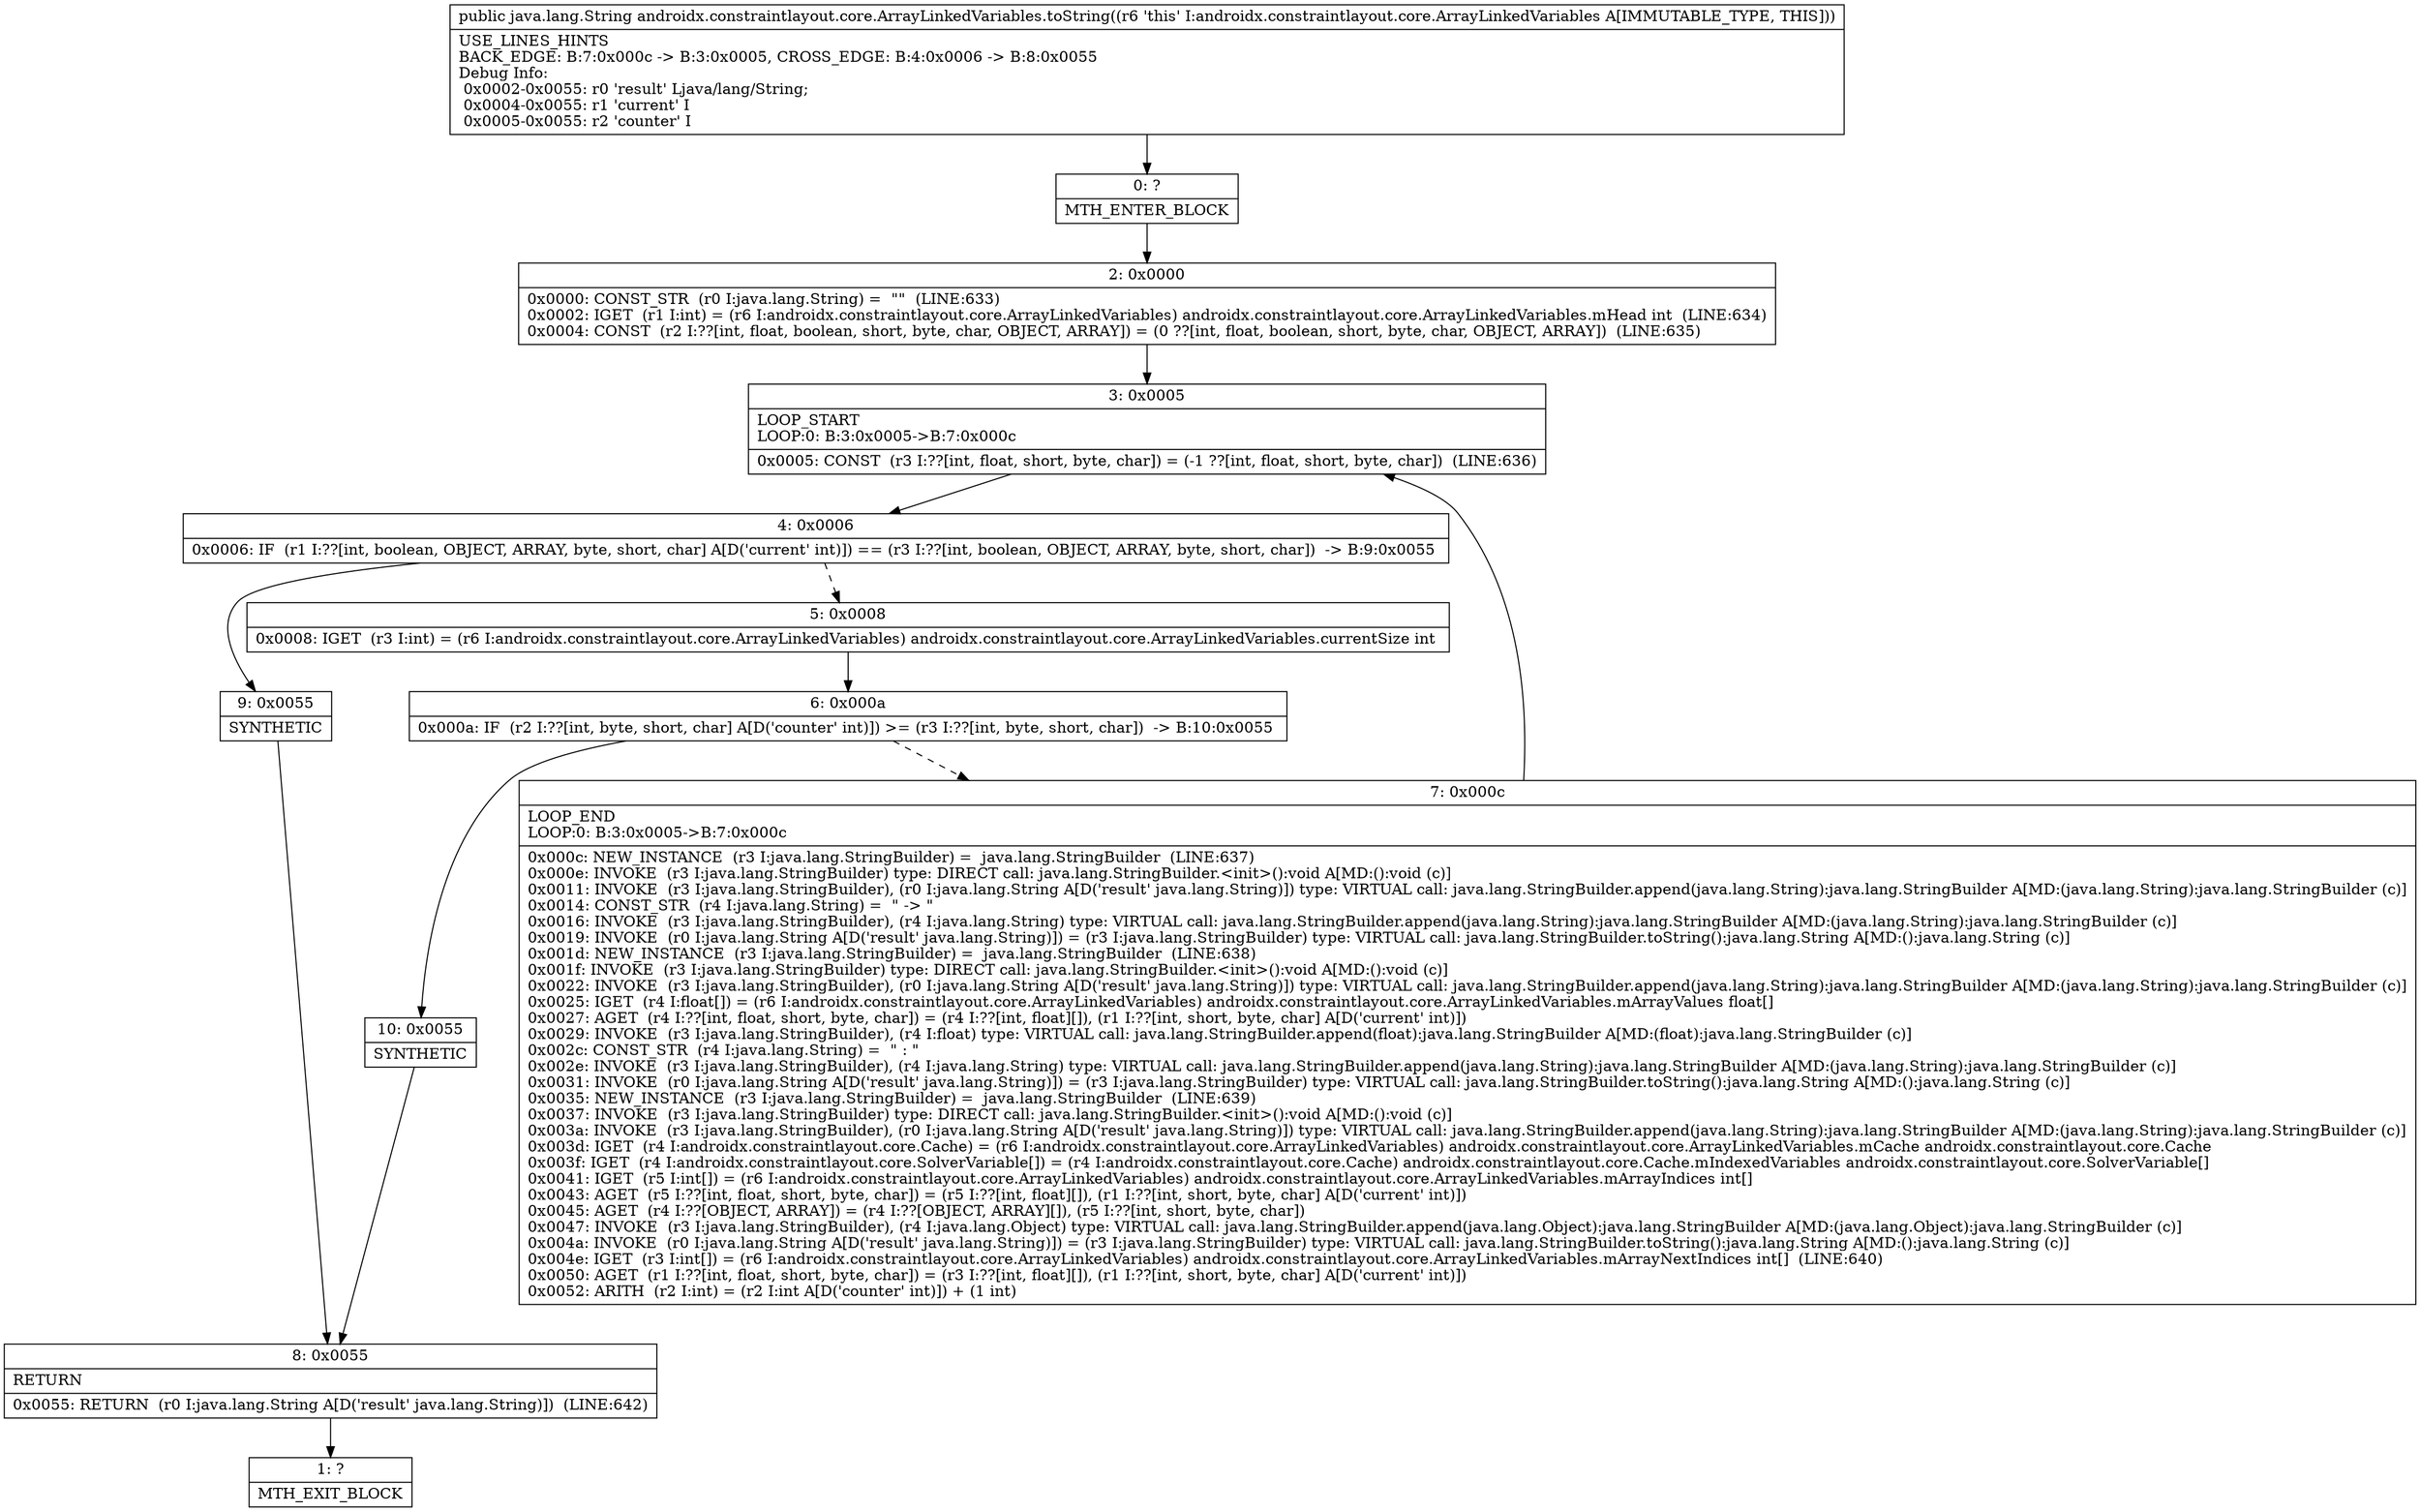 digraph "CFG forandroidx.constraintlayout.core.ArrayLinkedVariables.toString()Ljava\/lang\/String;" {
Node_0 [shape=record,label="{0\:\ ?|MTH_ENTER_BLOCK\l}"];
Node_2 [shape=record,label="{2\:\ 0x0000|0x0000: CONST_STR  (r0 I:java.lang.String) =  \"\"  (LINE:633)\l0x0002: IGET  (r1 I:int) = (r6 I:androidx.constraintlayout.core.ArrayLinkedVariables) androidx.constraintlayout.core.ArrayLinkedVariables.mHead int  (LINE:634)\l0x0004: CONST  (r2 I:??[int, float, boolean, short, byte, char, OBJECT, ARRAY]) = (0 ??[int, float, boolean, short, byte, char, OBJECT, ARRAY])  (LINE:635)\l}"];
Node_3 [shape=record,label="{3\:\ 0x0005|LOOP_START\lLOOP:0: B:3:0x0005\-\>B:7:0x000c\l|0x0005: CONST  (r3 I:??[int, float, short, byte, char]) = (\-1 ??[int, float, short, byte, char])  (LINE:636)\l}"];
Node_4 [shape=record,label="{4\:\ 0x0006|0x0006: IF  (r1 I:??[int, boolean, OBJECT, ARRAY, byte, short, char] A[D('current' int)]) == (r3 I:??[int, boolean, OBJECT, ARRAY, byte, short, char])  \-\> B:9:0x0055 \l}"];
Node_5 [shape=record,label="{5\:\ 0x0008|0x0008: IGET  (r3 I:int) = (r6 I:androidx.constraintlayout.core.ArrayLinkedVariables) androidx.constraintlayout.core.ArrayLinkedVariables.currentSize int \l}"];
Node_6 [shape=record,label="{6\:\ 0x000a|0x000a: IF  (r2 I:??[int, byte, short, char] A[D('counter' int)]) \>= (r3 I:??[int, byte, short, char])  \-\> B:10:0x0055 \l}"];
Node_7 [shape=record,label="{7\:\ 0x000c|LOOP_END\lLOOP:0: B:3:0x0005\-\>B:7:0x000c\l|0x000c: NEW_INSTANCE  (r3 I:java.lang.StringBuilder) =  java.lang.StringBuilder  (LINE:637)\l0x000e: INVOKE  (r3 I:java.lang.StringBuilder) type: DIRECT call: java.lang.StringBuilder.\<init\>():void A[MD:():void (c)]\l0x0011: INVOKE  (r3 I:java.lang.StringBuilder), (r0 I:java.lang.String A[D('result' java.lang.String)]) type: VIRTUAL call: java.lang.StringBuilder.append(java.lang.String):java.lang.StringBuilder A[MD:(java.lang.String):java.lang.StringBuilder (c)]\l0x0014: CONST_STR  (r4 I:java.lang.String) =  \" \-\> \" \l0x0016: INVOKE  (r3 I:java.lang.StringBuilder), (r4 I:java.lang.String) type: VIRTUAL call: java.lang.StringBuilder.append(java.lang.String):java.lang.StringBuilder A[MD:(java.lang.String):java.lang.StringBuilder (c)]\l0x0019: INVOKE  (r0 I:java.lang.String A[D('result' java.lang.String)]) = (r3 I:java.lang.StringBuilder) type: VIRTUAL call: java.lang.StringBuilder.toString():java.lang.String A[MD:():java.lang.String (c)]\l0x001d: NEW_INSTANCE  (r3 I:java.lang.StringBuilder) =  java.lang.StringBuilder  (LINE:638)\l0x001f: INVOKE  (r3 I:java.lang.StringBuilder) type: DIRECT call: java.lang.StringBuilder.\<init\>():void A[MD:():void (c)]\l0x0022: INVOKE  (r3 I:java.lang.StringBuilder), (r0 I:java.lang.String A[D('result' java.lang.String)]) type: VIRTUAL call: java.lang.StringBuilder.append(java.lang.String):java.lang.StringBuilder A[MD:(java.lang.String):java.lang.StringBuilder (c)]\l0x0025: IGET  (r4 I:float[]) = (r6 I:androidx.constraintlayout.core.ArrayLinkedVariables) androidx.constraintlayout.core.ArrayLinkedVariables.mArrayValues float[] \l0x0027: AGET  (r4 I:??[int, float, short, byte, char]) = (r4 I:??[int, float][]), (r1 I:??[int, short, byte, char] A[D('current' int)]) \l0x0029: INVOKE  (r3 I:java.lang.StringBuilder), (r4 I:float) type: VIRTUAL call: java.lang.StringBuilder.append(float):java.lang.StringBuilder A[MD:(float):java.lang.StringBuilder (c)]\l0x002c: CONST_STR  (r4 I:java.lang.String) =  \" : \" \l0x002e: INVOKE  (r3 I:java.lang.StringBuilder), (r4 I:java.lang.String) type: VIRTUAL call: java.lang.StringBuilder.append(java.lang.String):java.lang.StringBuilder A[MD:(java.lang.String):java.lang.StringBuilder (c)]\l0x0031: INVOKE  (r0 I:java.lang.String A[D('result' java.lang.String)]) = (r3 I:java.lang.StringBuilder) type: VIRTUAL call: java.lang.StringBuilder.toString():java.lang.String A[MD:():java.lang.String (c)]\l0x0035: NEW_INSTANCE  (r3 I:java.lang.StringBuilder) =  java.lang.StringBuilder  (LINE:639)\l0x0037: INVOKE  (r3 I:java.lang.StringBuilder) type: DIRECT call: java.lang.StringBuilder.\<init\>():void A[MD:():void (c)]\l0x003a: INVOKE  (r3 I:java.lang.StringBuilder), (r0 I:java.lang.String A[D('result' java.lang.String)]) type: VIRTUAL call: java.lang.StringBuilder.append(java.lang.String):java.lang.StringBuilder A[MD:(java.lang.String):java.lang.StringBuilder (c)]\l0x003d: IGET  (r4 I:androidx.constraintlayout.core.Cache) = (r6 I:androidx.constraintlayout.core.ArrayLinkedVariables) androidx.constraintlayout.core.ArrayLinkedVariables.mCache androidx.constraintlayout.core.Cache \l0x003f: IGET  (r4 I:androidx.constraintlayout.core.SolverVariable[]) = (r4 I:androidx.constraintlayout.core.Cache) androidx.constraintlayout.core.Cache.mIndexedVariables androidx.constraintlayout.core.SolverVariable[] \l0x0041: IGET  (r5 I:int[]) = (r6 I:androidx.constraintlayout.core.ArrayLinkedVariables) androidx.constraintlayout.core.ArrayLinkedVariables.mArrayIndices int[] \l0x0043: AGET  (r5 I:??[int, float, short, byte, char]) = (r5 I:??[int, float][]), (r1 I:??[int, short, byte, char] A[D('current' int)]) \l0x0045: AGET  (r4 I:??[OBJECT, ARRAY]) = (r4 I:??[OBJECT, ARRAY][]), (r5 I:??[int, short, byte, char]) \l0x0047: INVOKE  (r3 I:java.lang.StringBuilder), (r4 I:java.lang.Object) type: VIRTUAL call: java.lang.StringBuilder.append(java.lang.Object):java.lang.StringBuilder A[MD:(java.lang.Object):java.lang.StringBuilder (c)]\l0x004a: INVOKE  (r0 I:java.lang.String A[D('result' java.lang.String)]) = (r3 I:java.lang.StringBuilder) type: VIRTUAL call: java.lang.StringBuilder.toString():java.lang.String A[MD:():java.lang.String (c)]\l0x004e: IGET  (r3 I:int[]) = (r6 I:androidx.constraintlayout.core.ArrayLinkedVariables) androidx.constraintlayout.core.ArrayLinkedVariables.mArrayNextIndices int[]  (LINE:640)\l0x0050: AGET  (r1 I:??[int, float, short, byte, char]) = (r3 I:??[int, float][]), (r1 I:??[int, short, byte, char] A[D('current' int)]) \l0x0052: ARITH  (r2 I:int) = (r2 I:int A[D('counter' int)]) + (1 int) \l}"];
Node_10 [shape=record,label="{10\:\ 0x0055|SYNTHETIC\l}"];
Node_8 [shape=record,label="{8\:\ 0x0055|RETURN\l|0x0055: RETURN  (r0 I:java.lang.String A[D('result' java.lang.String)])  (LINE:642)\l}"];
Node_1 [shape=record,label="{1\:\ ?|MTH_EXIT_BLOCK\l}"];
Node_9 [shape=record,label="{9\:\ 0x0055|SYNTHETIC\l}"];
MethodNode[shape=record,label="{public java.lang.String androidx.constraintlayout.core.ArrayLinkedVariables.toString((r6 'this' I:androidx.constraintlayout.core.ArrayLinkedVariables A[IMMUTABLE_TYPE, THIS]))  | USE_LINES_HINTS\lBACK_EDGE: B:7:0x000c \-\> B:3:0x0005, CROSS_EDGE: B:4:0x0006 \-\> B:8:0x0055\lDebug Info:\l  0x0002\-0x0055: r0 'result' Ljava\/lang\/String;\l  0x0004\-0x0055: r1 'current' I\l  0x0005\-0x0055: r2 'counter' I\l}"];
MethodNode -> Node_0;Node_0 -> Node_2;
Node_2 -> Node_3;
Node_3 -> Node_4;
Node_4 -> Node_5[style=dashed];
Node_4 -> Node_9;
Node_5 -> Node_6;
Node_6 -> Node_7[style=dashed];
Node_6 -> Node_10;
Node_7 -> Node_3;
Node_10 -> Node_8;
Node_8 -> Node_1;
Node_9 -> Node_8;
}

